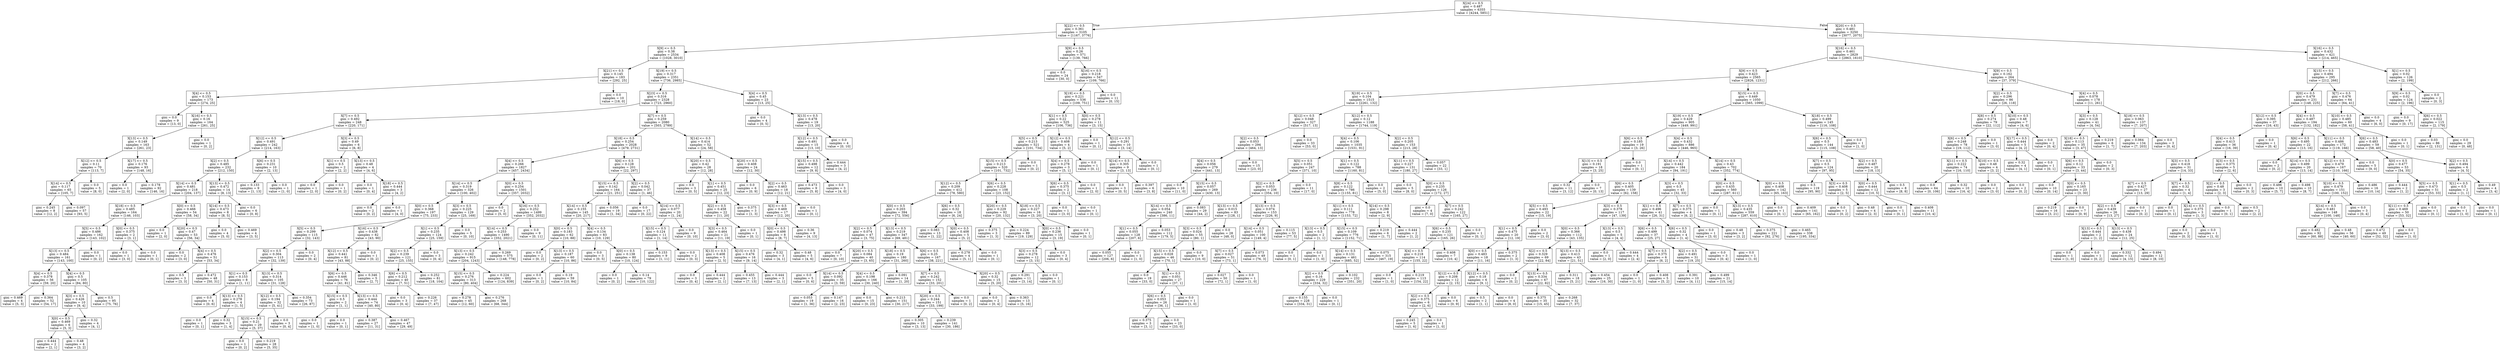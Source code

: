 digraph Tree {
node [shape=box] ;
0 [label="X[24] <= 0.5\ngini = 0.487\nsamples = 6355\nvalue = [4244, 5851]"] ;
1 [label="X[22] <= 0.5\ngini = 0.361\nsamples = 3105\nvalue = [1167, 3776]"] ;
0 -> 1 [labeldistance=2.5, labelangle=45, headlabel="True"] ;
2 [label="X[9] <= 0.5\ngini = 0.38\nsamples = 2534\nvalue = [1028, 3010]"] ;
1 -> 2 ;
3 [label="X[21] <= 0.5\ngini = 0.145\nsamples = 183\nvalue = [292, 25]"] ;
2 -> 3 ;
4 [label="X[4] <= 0.5\ngini = 0.153\nsamples = 173\nvalue = [274, 25]"] ;
3 -> 4 ;
5 [label="gini = 0.0\nsamples = 9\nvalue = [13, 0]"] ;
4 -> 5 ;
6 [label="X[16] <= 0.5\ngini = 0.16\nsamples = 164\nvalue = [261, 25]"] ;
4 -> 6 ;
7 [label="X[13] <= 0.5\ngini = 0.149\nsamples = 163\nvalue = [261, 23]"] ;
6 -> 7 ;
8 [label="X[12] <= 0.5\ngini = 0.11\nsamples = 70\nvalue = [113, 7]"] ;
7 -> 8 ;
9 [label="X[14] <= 0.5\ngini = 0.117\nsamples = 65\nvalue = [105, 7]"] ;
8 -> 9 ;
10 [label="gini = 0.245\nsamples = 8\nvalue = [12, 2]"] ;
9 -> 10 ;
11 [label="gini = 0.097\nsamples = 57\nvalue = [93, 5]"] ;
9 -> 11 ;
12 [label="gini = 0.0\nsamples = 5\nvalue = [8, 0]"] ;
8 -> 12 ;
13 [label="X[17] <= 0.5\ngini = 0.176\nsamples = 93\nvalue = [148, 16]"] ;
7 -> 13 ;
14 [label="gini = 0.0\nsamples = 1\nvalue = [2, 0]"] ;
13 -> 14 ;
15 [label="gini = 0.178\nsamples = 92\nvalue = [146, 16]"] ;
13 -> 15 ;
16 [label="gini = 0.0\nsamples = 1\nvalue = [0, 2]"] ;
6 -> 16 ;
17 [label="gini = 0.0\nsamples = 10\nvalue = [18, 0]"] ;
3 -> 17 ;
18 [label="X[19] <= 0.5\ngini = 0.317\nsamples = 2351\nvalue = [736, 2985]"] ;
2 -> 18 ;
19 [label="X[23] <= 0.5\ngini = 0.316\nsamples = 2328\nvalue = [723, 2960]"] ;
18 -> 19 ;
20 [label="X[7] <= 0.5\ngini = 0.492\nsamples = 248\nvalue = [220, 171]"] ;
19 -> 20 ;
21 [label="X[12] <= 0.5\ngini = 0.491\nsamples = 242\nvalue = [214, 163]"] ;
20 -> 21 ;
22 [label="X[2] <= 0.5\ngini = 0.485\nsamples = 232\nvalue = [212, 150]"] ;
21 -> 22 ;
23 [label="X[14] <= 0.5\ngini = 0.481\nsamples = 218\nvalue = [204, 137]"] ;
22 -> 23 ;
24 [label="X[18] <= 0.5\ngini = 0.485\nsamples = 164\nvalue = [146, 103]"] ;
23 -> 24 ;
25 [label="X[5] <= 0.5\ngini = 0.486\nsamples = 162\nvalue = [143, 102]"] ;
24 -> 25 ;
26 [label="X[13] <= 0.5\ngini = 0.484\nsamples = 161\nvalue = [143, 100]"] ;
25 -> 26 ;
27 [label="X[4] <= 0.5\ngini = 0.378\nsamples = 56\nvalue = [59, 20]"] ;
26 -> 27 ;
28 [label="gini = 0.469\nsamples = 4\nvalue = [5, 3]"] ;
27 -> 28 ;
29 [label="gini = 0.364\nsamples = 52\nvalue = [54, 17]"] ;
27 -> 29 ;
30 [label="X[4] <= 0.5\ngini = 0.5\nsamples = 105\nvalue = [84, 80]"] ;
26 -> 30 ;
31 [label="X[3] <= 0.5\ngini = 0.426\nsamples = 10\nvalue = [9, 4]"] ;
30 -> 31 ;
32 [label="X[0] <= 0.5\ngini = 0.469\nsamples = 6\nvalue = [5, 3]"] ;
31 -> 32 ;
33 [label="gini = 0.444\nsamples = 2\nvalue = [2, 1]"] ;
32 -> 33 ;
34 [label="gini = 0.48\nsamples = 4\nvalue = [3, 2]"] ;
32 -> 34 ;
35 [label="gini = 0.32\nsamples = 4\nvalue = [4, 1]"] ;
31 -> 35 ;
36 [label="gini = 0.5\nsamples = 95\nvalue = [75, 76]"] ;
30 -> 36 ;
37 [label="gini = 0.0\nsamples = 1\nvalue = [0, 2]"] ;
25 -> 37 ;
38 [label="X[0] <= 0.5\ngini = 0.375\nsamples = 2\nvalue = [3, 1]"] ;
24 -> 38 ;
39 [label="gini = 0.0\nsamples = 1\nvalue = [3, 0]"] ;
38 -> 39 ;
40 [label="gini = 0.0\nsamples = 1\nvalue = [0, 1]"] ;
38 -> 40 ;
41 [label="X[0] <= 0.5\ngini = 0.466\nsamples = 54\nvalue = [58, 34]"] ;
23 -> 41 ;
42 [label="gini = 0.0\nsamples = 1\nvalue = [2, 0]"] ;
41 -> 42 ;
43 [label="X[20] <= 0.5\ngini = 0.47\nsamples = 53\nvalue = [56, 34]"] ;
41 -> 43 ;
44 [label="gini = 0.0\nsamples = 2\nvalue = [3, 0]"] ;
43 -> 44 ;
45 [label="X[4] <= 0.5\ngini = 0.476\nsamples = 51\nvalue = [53, 34]"] ;
43 -> 45 ;
46 [label="gini = 0.5\nsamples = 3\nvalue = [3, 3]"] ;
45 -> 46 ;
47 [label="gini = 0.472\nsamples = 48\nvalue = [50, 31]"] ;
45 -> 47 ;
48 [label="X[13] <= 0.5\ngini = 0.472\nsamples = 14\nvalue = [8, 13]"] ;
22 -> 48 ;
49 [label="X[14] <= 0.5\ngini = 0.473\nsamples = 8\nvalue = [8, 5]"] ;
48 -> 49 ;
50 [label="gini = 0.0\nsamples = 4\nvalue = [5, 0]"] ;
49 -> 50 ;
51 [label="gini = 0.469\nsamples = 4\nvalue = [3, 5]"] ;
49 -> 51 ;
52 [label="gini = 0.0\nsamples = 6\nvalue = [0, 8]"] ;
48 -> 52 ;
53 [label="X[6] <= 0.5\ngini = 0.231\nsamples = 10\nvalue = [2, 13]"] ;
21 -> 53 ;
54 [label="gini = 0.133\nsamples = 9\nvalue = [1, 13]"] ;
53 -> 54 ;
55 [label="gini = 0.0\nsamples = 1\nvalue = [1, 0]"] ;
53 -> 55 ;
56 [label="X[3] <= 0.5\ngini = 0.49\nsamples = 6\nvalue = [6, 8]"] ;
20 -> 56 ;
57 [label="X[1] <= 0.5\ngini = 0.5\nsamples = 2\nvalue = [2, 2]"] ;
56 -> 57 ;
58 [label="gini = 0.0\nsamples = 1\nvalue = [2, 0]"] ;
57 -> 58 ;
59 [label="gini = 0.0\nsamples = 1\nvalue = [0, 2]"] ;
57 -> 59 ;
60 [label="X[13] <= 0.5\ngini = 0.48\nsamples = 4\nvalue = [4, 6]"] ;
56 -> 60 ;
61 [label="gini = 0.0\nsamples = 1\nvalue = [0, 4]"] ;
60 -> 61 ;
62 [label="X[18] <= 0.5\ngini = 0.444\nsamples = 3\nvalue = [4, 2]"] ;
60 -> 62 ;
63 [label="gini = 0.0\nsamples = 2\nvalue = [0, 2]"] ;
62 -> 63 ;
64 [label="gini = 0.0\nsamples = 1\nvalue = [4, 0]"] ;
62 -> 64 ;
65 [label="X[7] <= 0.5\ngini = 0.259\nsamples = 2080\nvalue = [503, 2789]"] ;
19 -> 65 ;
66 [label="X[18] <= 0.5\ngini = 0.254\nsamples = 2028\nvalue = [479, 2731]"] ;
65 -> 66 ;
67 [label="X[4] <= 0.5\ngini = 0.266\nsamples = 1827\nvalue = [457, 2434]"] ;
66 -> 67 ;
68 [label="X[14] <= 0.5\ngini = 0.319\nsamples = 326\nvalue = [100, 402]"] ;
67 -> 68 ;
69 [label="X[0] <= 0.5\ngini = 0.368\nsamples = 197\nvalue = [75, 233]"] ;
68 -> 69 ;
70 [label="X[5] <= 0.5\ngini = 0.299\nsamples = 115\nvalue = [32, 143]"] ;
69 -> 70 ;
71 [label="X[2] <= 0.5\ngini = 0.304\nsamples = 113\nvalue = [32, 139]"] ;
70 -> 71 ;
72 [label="X[1] <= 0.5\ngini = 0.153\nsamples = 8\nvalue = [1, 11]"] ;
71 -> 72 ;
73 [label="gini = 0.0\nsamples = 4\nvalue = [0, 6]"] ;
72 -> 73 ;
74 [label="X[13] <= 0.5\ngini = 0.278\nsamples = 4\nvalue = [1, 5]"] ;
72 -> 74 ;
75 [label="gini = 0.0\nsamples = 1\nvalue = [0, 1]"] ;
74 -> 75 ;
76 [label="gini = 0.32\nsamples = 3\nvalue = [1, 4]"] ;
74 -> 76 ;
77 [label="X[13] <= 0.5\ngini = 0.314\nsamples = 105\nvalue = [31, 128]"] ;
71 -> 77 ;
78 [label="X[12] <= 0.5\ngini = 0.194\nsamples = 32\nvalue = [5, 41]"] ;
77 -> 78 ;
79 [label="X[15] <= 0.5\ngini = 0.21\nsamples = 29\nvalue = [5, 37]"] ;
78 -> 79 ;
80 [label="gini = 0.0\nsamples = 1\nvalue = [0, 2]"] ;
79 -> 80 ;
81 [label="gini = 0.219\nsamples = 28\nvalue = [5, 35]"] ;
79 -> 81 ;
82 [label="gini = 0.0\nsamples = 3\nvalue = [0, 4]"] ;
78 -> 82 ;
83 [label="gini = 0.354\nsamples = 73\nvalue = [26, 87]"] ;
77 -> 83 ;
84 [label="gini = 0.0\nsamples = 2\nvalue = [0, 4]"] ;
70 -> 84 ;
85 [label="X[16] <= 0.5\ngini = 0.438\nsamples = 82\nvalue = [43, 90]"] ;
69 -> 85 ;
86 [label="X[12] <= 0.5\ngini = 0.441\nsamples = 81\nvalue = [43, 88]"] ;
85 -> 86 ;
87 [label="X[6] <= 0.5\ngini = 0.446\nsamples = 76\nvalue = [41, 81]"] ;
86 -> 87 ;
88 [label="X[15] <= 0.5\ngini = 0.5\nsamples = 2\nvalue = [1, 1]"] ;
87 -> 88 ;
89 [label="gini = 0.0\nsamples = 1\nvalue = [1, 0]"] ;
88 -> 89 ;
90 [label="gini = 0.0\nsamples = 1\nvalue = [0, 1]"] ;
88 -> 90 ;
91 [label="X[13] <= 0.5\ngini = 0.444\nsamples = 74\nvalue = [40, 80]"] ;
87 -> 91 ;
92 [label="gini = 0.387\nsamples = 27\nvalue = [11, 31]"] ;
91 -> 92 ;
93 [label="gini = 0.467\nsamples = 47\nvalue = [29, 49]"] ;
91 -> 93 ;
94 [label="gini = 0.346\nsamples = 5\nvalue = [2, 7]"] ;
86 -> 94 ;
95 [label="gini = 0.0\nsamples = 1\nvalue = [0, 2]"] ;
85 -> 95 ;
96 [label="X[3] <= 0.5\ngini = 0.225\nsamples = 129\nvalue = [25, 169]"] ;
68 -> 96 ;
97 [label="X[1] <= 0.5\ngini = 0.235\nsamples = 124\nvalue = [25, 159]"] ;
96 -> 97 ;
98 [label="X[2] <= 0.5\ngini = 0.239\nsamples = 121\nvalue = [25, 155]"] ;
97 -> 98 ;
99 [label="X[6] <= 0.5\ngini = 0.212\nsamples = 40\nvalue = [7, 51]"] ;
98 -> 99 ;
100 [label="gini = 0.0\nsamples = 3\nvalue = [0, 4]"] ;
99 -> 100 ;
101 [label="gini = 0.226\nsamples = 37\nvalue = [7, 47]"] ;
99 -> 101 ;
102 [label="gini = 0.252\nsamples = 81\nvalue = [18, 104]"] ;
98 -> 102 ;
103 [label="gini = 0.0\nsamples = 3\nvalue = [0, 4]"] ;
97 -> 103 ;
104 [label="gini = 0.0\nsamples = 5\nvalue = [0, 10]"] ;
96 -> 104 ;
105 [label="X[0] <= 0.5\ngini = 0.254\nsamples = 1501\nvalue = [357, 2032]"] ;
67 -> 105 ;
106 [label="gini = 0.0\nsamples = 2\nvalue = [5, 0]"] ;
105 -> 106 ;
107 [label="X[16] <= 0.5\ngini = 0.252\nsamples = 1499\nvalue = [352, 2032]"] ;
105 -> 107 ;
108 [label="X[14] <= 0.5\ngini = 0.253\nsamples = 1490\nvalue = [352, 2021]"] ;
107 -> 108 ;
109 [label="X[13] <= 0.5\ngini = 0.242\nsamples = 915\nvalue = [204, 1243]"] ;
108 -> 109 ;
110 [label="X[15] <= 0.5\ngini = 0.276\nsamples = 313\nvalue = [80, 404]"] ;
109 -> 110 ;
111 [label="gini = 0.278\nsamples = 45\nvalue = [12, 60]"] ;
110 -> 111 ;
112 [label="gini = 0.276\nsamples = 268\nvalue = [68, 344]"] ;
110 -> 112 ;
113 [label="gini = 0.224\nsamples = 602\nvalue = [124, 839]"] ;
109 -> 113 ;
114 [label="gini = 0.269\nsamples = 575\nvalue = [148, 778]"] ;
108 -> 114 ;
115 [label="gini = 0.0\nsamples = 9\nvalue = [0, 11]"] ;
107 -> 115 ;
116 [label="X[6] <= 0.5\ngini = 0.128\nsamples = 201\nvalue = [22, 297]"] ;
66 -> 116 ;
117 [label="X[15] <= 0.5\ngini = 0.142\nsamples = 164\nvalue = [21, 251]"] ;
116 -> 117 ;
118 [label="X[14] <= 0.5\ngini = 0.155\nsamples = 145\nvalue = [20, 217]"] ;
117 -> 118 ;
119 [label="X[0] <= 0.5\ngini = 0.183\nsamples = 62\nvalue = [10, 88]"] ;
118 -> 119 ;
120 [label="gini = 0.0\nsamples = 2\nvalue = [0, 2]"] ;
119 -> 120 ;
121 [label="X[13] <= 0.5\ngini = 0.187\nsamples = 60\nvalue = [10, 86]"] ;
119 -> 121 ;
122 [label="gini = 0.0\nsamples = 1\nvalue = [0, 2]"] ;
121 -> 122 ;
123 [label="gini = 0.19\nsamples = 59\nvalue = [10, 84]"] ;
121 -> 123 ;
124 [label="X[4] <= 0.5\ngini = 0.134\nsamples = 83\nvalue = [10, 129]"] ;
118 -> 124 ;
125 [label="gini = 0.0\nsamples = 3\nvalue = [0, 5]"] ;
124 -> 125 ;
126 [label="X[0] <= 0.5\ngini = 0.138\nsamples = 80\nvalue = [10, 124]"] ;
124 -> 126 ;
127 [label="gini = 0.0\nsamples = 1\nvalue = [0, 2]"] ;
126 -> 127 ;
128 [label="gini = 0.14\nsamples = 79\nvalue = [10, 122]"] ;
126 -> 128 ;
129 [label="gini = 0.056\nsamples = 19\nvalue = [1, 34]"] ;
117 -> 129 ;
130 [label="X[2] <= 0.5\ngini = 0.042\nsamples = 37\nvalue = [1, 46]"] ;
116 -> 130 ;
131 [label="gini = 0.0\nsamples = 17\nvalue = [0, 22]"] ;
130 -> 131 ;
132 [label="X[14] <= 0.5\ngini = 0.077\nsamples = 20\nvalue = [1, 24]"] ;
130 -> 132 ;
133 [label="X[15] <= 0.5\ngini = 0.124\nsamples = 11\nvalue = [1, 14]"] ;
132 -> 133 ;
134 [label="gini = 0.153\nsamples = 9\nvalue = [1, 11]"] ;
133 -> 134 ;
135 [label="gini = 0.0\nsamples = 2\nvalue = [0, 3]"] ;
133 -> 135 ;
136 [label="gini = 0.0\nsamples = 9\nvalue = [0, 10]"] ;
132 -> 136 ;
137 [label="X[14] <= 0.5\ngini = 0.414\nsamples = 52\nvalue = [24, 58]"] ;
65 -> 137 ;
138 [label="X[20] <= 0.5\ngini = 0.42\nsamples = 28\nvalue = [12, 28]"] ;
137 -> 138 ;
139 [label="gini = 0.0\nsamples = 3\nvalue = [0, 5]"] ;
138 -> 139 ;
140 [label="X[1] <= 0.5\ngini = 0.451\nsamples = 25\nvalue = [12, 23]"] ;
138 -> 140 ;
141 [label="X[2] <= 0.5\ngini = 0.458\nsamples = 22\nvalue = [11, 20]"] ;
140 -> 141 ;
142 [label="X[3] <= 0.5\ngini = 0.464\nsamples = 21\nvalue = [11, 19]"] ;
141 -> 142 ;
143 [label="X[13] <= 0.5\ngini = 0.408\nsamples = 5\nvalue = [2, 5]"] ;
142 -> 143 ;
144 [label="gini = 0.0\nsamples = 3\nvalue = [0, 4]"] ;
143 -> 144 ;
145 [label="gini = 0.444\nsamples = 2\nvalue = [2, 1]"] ;
143 -> 145 ;
146 [label="X[15] <= 0.5\ngini = 0.476\nsamples = 16\nvalue = [9, 14]"] ;
142 -> 146 ;
147 [label="gini = 0.455\nsamples = 13\nvalue = [7, 13]"] ;
146 -> 147 ;
148 [label="gini = 0.444\nsamples = 3\nvalue = [2, 1]"] ;
146 -> 148 ;
149 [label="gini = 0.0\nsamples = 1\nvalue = [0, 1]"] ;
141 -> 149 ;
150 [label="gini = 0.375\nsamples = 3\nvalue = [1, 3]"] ;
140 -> 150 ;
151 [label="X[20] <= 0.5\ngini = 0.408\nsamples = 24\nvalue = [12, 30]"] ;
137 -> 151 ;
152 [label="gini = 0.0\nsamples = 6\nvalue = [0, 9]"] ;
151 -> 152 ;
153 [label="X[2] <= 0.5\ngini = 0.463\nsamples = 18\nvalue = [12, 21]"] ;
151 -> 153 ;
154 [label="X[3] <= 0.5\ngini = 0.469\nsamples = 17\nvalue = [12, 20]"] ;
153 -> 154 ;
155 [label="X[0] <= 0.5\ngini = 0.498\nsamples = 8\nvalue = [8, 7]"] ;
154 -> 155 ;
156 [label="gini = 0.32\nsamples = 3\nvalue = [4, 1]"] ;
155 -> 156 ;
157 [label="gini = 0.48\nsamples = 5\nvalue = [4, 6]"] ;
155 -> 157 ;
158 [label="gini = 0.36\nsamples = 9\nvalue = [4, 13]"] ;
154 -> 158 ;
159 [label="gini = 0.0\nsamples = 1\nvalue = [0, 1]"] ;
153 -> 159 ;
160 [label="X[4] <= 0.5\ngini = 0.45\nsamples = 23\nvalue = [13, 25]"] ;
18 -> 160 ;
161 [label="gini = 0.0\nsamples = 4\nvalue = [0, 5]"] ;
160 -> 161 ;
162 [label="X[13] <= 0.5\ngini = 0.478\nsamples = 19\nvalue = [13, 20]"] ;
160 -> 162 ;
163 [label="X[12] <= 0.5\ngini = 0.491\nsamples = 15\nvalue = [13, 10]"] ;
162 -> 163 ;
164 [label="X[15] <= 0.5\ngini = 0.498\nsamples = 12\nvalue = [9, 8]"] ;
163 -> 164 ;
165 [label="gini = 0.473\nsamples = 9\nvalue = [5, 8]"] ;
164 -> 165 ;
166 [label="gini = 0.0\nsamples = 3\nvalue = [4, 0]"] ;
164 -> 166 ;
167 [label="gini = 0.444\nsamples = 3\nvalue = [4, 2]"] ;
163 -> 167 ;
168 [label="gini = 0.0\nsamples = 4\nvalue = [0, 10]"] ;
162 -> 168 ;
169 [label="X[9] <= 0.5\ngini = 0.26\nsamples = 571\nvalue = [139, 766]"] ;
1 -> 169 ;
170 [label="gini = 0.0\nsamples = 24\nvalue = [30, 0]"] ;
169 -> 170 ;
171 [label="X[16] <= 0.5\ngini = 0.218\nsamples = 547\nvalue = [109, 766]"] ;
169 -> 171 ;
172 [label="X[19] <= 0.5\ngini = 0.221\nsamples = 536\nvalue = [109, 751]"] ;
171 -> 172 ;
173 [label="X[1] <= 0.5\ngini = 0.22\nsamples = 525\nvalue = [106, 736]"] ;
172 -> 173 ;
174 [label="X[5] <= 0.5\ngini = 0.213\nsamples = 521\nvalue = [101, 734]"] ;
173 -> 174 ;
175 [label="X[15] <= 0.5\ngini = 0.213\nsamples = 520\nvalue = [101, 732]"] ;
174 -> 175 ;
176 [label="X[12] <= 0.5\ngini = 0.209\nsamples = 412\nvalue = [78, 580]"] ;
175 -> 176 ;
177 [label="X[0] <= 0.5\ngini = 0.203\nsamples = 394\nvalue = [72, 556]"] ;
176 -> 177 ;
178 [label="X[2] <= 0.5\ngini = 0.074\nsamples = 47\nvalue = [3, 75]"] ;
177 -> 178 ;
179 [label="gini = 0.0\nsamples = 7\nvalue = [0, 10]"] ;
178 -> 179 ;
180 [label="X[20] <= 0.5\ngini = 0.084\nsamples = 40\nvalue = [3, 65]"] ;
178 -> 180 ;
181 [label="gini = 0.0\nsamples = 5\nvalue = [0, 6]"] ;
180 -> 181 ;
182 [label="X[14] <= 0.5\ngini = 0.092\nsamples = 35\nvalue = [3, 59]"] ;
180 -> 182 ;
183 [label="gini = 0.053\nsamples = 19\nvalue = [1, 36]"] ;
182 -> 183 ;
184 [label="gini = 0.147\nsamples = 16\nvalue = [2, 23]"] ;
182 -> 184 ;
185 [label="X[13] <= 0.5\ngini = 0.219\nsamples = 347\nvalue = [69, 481]"] ;
177 -> 185 ;
186 [label="X[18] <= 0.5\ngini = 0.19\nsamples = 180\nvalue = [31, 260]"] ;
185 -> 186 ;
187 [label="X[4] <= 0.5\ngini = 0.198\nsamples = 166\nvalue = [30, 240]"] ;
186 -> 187 ;
188 [label="gini = 0.0\nsamples = 15\nvalue = [0, 23]"] ;
187 -> 188 ;
189 [label="gini = 0.213\nsamples = 151\nvalue = [30, 217]"] ;
187 -> 189 ;
190 [label="gini = 0.091\nsamples = 14\nvalue = [1, 20]"] ;
186 -> 190 ;
191 [label="X[6] <= 0.5\ngini = 0.25\nsamples = 167\nvalue = [38, 221]"] ;
185 -> 191 ;
192 [label="X[7] <= 0.5\ngini = 0.242\nsamples = 152\nvalue = [33, 201]"] ;
191 -> 192 ;
193 [label="X[20] <= 0.5\ngini = 0.244\nsamples = 151\nvalue = [33, 199]"] ;
192 -> 193 ;
194 [label="gini = 0.305\nsamples = 10\nvalue = [3, 13]"] ;
193 -> 194 ;
195 [label="gini = 0.239\nsamples = 141\nvalue = [30, 186]"] ;
193 -> 195 ;
196 [label="gini = 0.0\nsamples = 1\nvalue = [0, 2]"] ;
192 -> 196 ;
197 [label="X[20] <= 0.5\ngini = 0.32\nsamples = 15\nvalue = [5, 20]"] ;
191 -> 197 ;
198 [label="gini = 0.0\nsamples = 2\nvalue = [0, 4]"] ;
197 -> 198 ;
199 [label="gini = 0.363\nsamples = 13\nvalue = [5, 16]"] ;
197 -> 199 ;
200 [label="X[6] <= 0.5\ngini = 0.32\nsamples = 18\nvalue = [6, 24]"] ;
176 -> 200 ;
201 [label="gini = 0.083\nsamples = 13\nvalue = [1, 22]"] ;
200 -> 201 ;
202 [label="X[0] <= 0.5\ngini = 0.408\nsamples = 5\nvalue = [5, 2]"] ;
200 -> 202 ;
203 [label="gini = 0.278\nsamples = 4\nvalue = [5, 1]"] ;
202 -> 203 ;
204 [label="gini = 0.0\nsamples = 1\nvalue = [0, 1]"] ;
202 -> 204 ;
205 [label="X[6] <= 0.5\ngini = 0.228\nsamples = 108\nvalue = [23, 152]"] ;
175 -> 205 ;
206 [label="X[20] <= 0.5\ngini = 0.229\nsamples = 92\nvalue = [20, 132]"] ;
205 -> 206 ;
207 [label="gini = 0.375\nsamples = 3\nvalue = [1, 3]"] ;
206 -> 207 ;
208 [label="gini = 0.224\nsamples = 89\nvalue = [19, 129]"] ;
206 -> 208 ;
209 [label="X[18] <= 0.5\ngini = 0.227\nsamples = 16\nvalue = [3, 20]"] ;
205 -> 209 ;
210 [label="X[0] <= 0.5\ngini = 0.236\nsamples = 15\nvalue = [3, 19]"] ;
209 -> 210 ;
211 [label="X[3] <= 0.5\ngini = 0.278\nsamples = 12\nvalue = [3, 15]"] ;
210 -> 211 ;
212 [label="gini = 0.291\nsamples = 11\nvalue = [3, 14]"] ;
211 -> 212 ;
213 [label="gini = 0.0\nsamples = 1\nvalue = [0, 1]"] ;
211 -> 213 ;
214 [label="gini = 0.0\nsamples = 3\nvalue = [0, 4]"] ;
210 -> 214 ;
215 [label="gini = 0.0\nsamples = 1\nvalue = [0, 1]"] ;
209 -> 215 ;
216 [label="gini = 0.0\nsamples = 1\nvalue = [0, 2]"] ;
174 -> 216 ;
217 [label="X[12] <= 0.5\ngini = 0.408\nsamples = 4\nvalue = [5, 2]"] ;
173 -> 217 ;
218 [label="X[4] <= 0.5\ngini = 0.278\nsamples = 3\nvalue = [5, 1]"] ;
217 -> 218 ;
219 [label="X[6] <= 0.5\ngini = 0.375\nsamples = 2\nvalue = [3, 1]"] ;
218 -> 219 ;
220 [label="gini = 0.0\nsamples = 1\nvalue = [3, 0]"] ;
219 -> 220 ;
221 [label="gini = 0.0\nsamples = 1\nvalue = [0, 1]"] ;
219 -> 221 ;
222 [label="gini = 0.0\nsamples = 1\nvalue = [2, 0]"] ;
218 -> 222 ;
223 [label="gini = 0.0\nsamples = 1\nvalue = [0, 1]"] ;
217 -> 223 ;
224 [label="X[0] <= 0.5\ngini = 0.278\nsamples = 11\nvalue = [3, 15]"] ;
172 -> 224 ;
225 [label="gini = 0.0\nsamples = 1\nvalue = [0, 1]"] ;
224 -> 225 ;
226 [label="X[12] <= 0.5\ngini = 0.291\nsamples = 10\nvalue = [3, 14]"] ;
224 -> 226 ;
227 [label="X[14] <= 0.5\ngini = 0.305\nsamples = 9\nvalue = [3, 13]"] ;
226 -> 227 ;
228 [label="gini = 0.0\nsamples = 3\nvalue = [0, 5]"] ;
227 -> 228 ;
229 [label="gini = 0.397\nsamples = 6\nvalue = [3, 8]"] ;
227 -> 229 ;
230 [label="gini = 0.0\nsamples = 1\nvalue = [0, 1]"] ;
226 -> 230 ;
231 [label="gini = 0.0\nsamples = 11\nvalue = [0, 15]"] ;
171 -> 231 ;
232 [label="X[20] <= 0.5\ngini = 0.481\nsamples = 3250\nvalue = [3077, 2075]"] ;
0 -> 232 [labeldistance=2.5, labelangle=-45, headlabel="False"] ;
233 [label="X[16] <= 0.5\ngini = 0.461\nsamples = 2829\nvalue = [2863, 1610]"] ;
232 -> 233 ;
234 [label="X[9] <= 0.5\ngini = 0.423\nsamples = 2565\nvalue = [2826, 1231]"] ;
233 -> 234 ;
235 [label="X[19] <= 0.5\ngini = 0.104\nsamples = 1515\nvalue = [2261, 132]"] ;
234 -> 235 ;
236 [label="X[12] <= 0.5\ngini = 0.048\nsamples = 327\nvalue = [517, 13]"] ;
235 -> 236 ;
237 [label="X[2] <= 0.5\ngini = 0.053\nsamples = 294\nvalue = [464, 13]"] ;
236 -> 237 ;
238 [label="X[4] <= 0.5\ngini = 0.056\nsamples = 279\nvalue = [441, 13]"] ;
237 -> 238 ;
239 [label="gini = 0.0\nsamples = 10\nvalue = [11, 0]"] ;
238 -> 239 ;
240 [label="X[15] <= 0.5\ngini = 0.057\nsamples = 269\nvalue = [430, 13]"] ;
238 -> 240 ;
241 [label="X[14] <= 0.5\ngini = 0.054\nsamples = 240\nvalue = [386, 11]"] ;
240 -> 241 ;
242 [label="X[1] <= 0.5\ngini = 0.055\nsamples = 128\nvalue = [207, 6]"] ;
241 -> 242 ;
243 [label="gini = 0.055\nsamples = 127\nvalue = [206, 6]"] ;
242 -> 243 ;
244 [label="gini = 0.0\nsamples = 1\nvalue = [1, 0]"] ;
242 -> 244 ;
245 [label="gini = 0.053\nsamples = 112\nvalue = [179, 5]"] ;
241 -> 245 ;
246 [label="gini = 0.083\nsamples = 29\nvalue = [44, 2]"] ;
240 -> 246 ;
247 [label="gini = 0.0\nsamples = 15\nvalue = [23, 0]"] ;
237 -> 247 ;
248 [label="gini = 0.0\nsamples = 33\nvalue = [53, 0]"] ;
236 -> 248 ;
249 [label="X[12] <= 0.5\ngini = 0.12\nsamples = 1188\nvalue = [1744, 119]"] ;
235 -> 249 ;
250 [label="X[4] <= 0.5\ngini = 0.106\nsamples = 1035\nvalue = [1531, 91]"] ;
249 -> 250 ;
251 [label="X[5] <= 0.5\ngini = 0.051\nsamples = 247\nvalue = [371, 10]"] ;
250 -> 251 ;
252 [label="X[2] <= 0.5\ngini = 0.053\nsamples = 236\nvalue = [354, 10]"] ;
251 -> 252 ;
253 [label="X[13] <= 0.5\ngini = 0.015\nsamples = 83\nvalue = [128, 1]"] ;
252 -> 253 ;
254 [label="X[3] <= 0.5\ngini = 0.024\nsamples = 55\nvalue = [80, 1]"] ;
253 -> 254 ;
255 [label="X[15] <= 0.5\ngini = 0.028\nsamples = 46\nvalue = [70, 1]"] ;
254 -> 255 ;
256 [label="gini = 0.0\nsamples = 19\nvalue = [33, 0]"] ;
255 -> 256 ;
257 [label="X[1] <= 0.5\ngini = 0.051\nsamples = 27\nvalue = [37, 1]"] ;
255 -> 257 ;
258 [label="X[6] <= 0.5\ngini = 0.053\nsamples = 26\nvalue = [36, 1]"] ;
257 -> 258 ;
259 [label="gini = 0.375\nsamples = 3\nvalue = [3, 1]"] ;
258 -> 259 ;
260 [label="gini = 0.0\nsamples = 23\nvalue = [33, 0]"] ;
258 -> 260 ;
261 [label="gini = 0.0\nsamples = 1\nvalue = [1, 0]"] ;
257 -> 261 ;
262 [label="gini = 0.0\nsamples = 9\nvalue = [10, 0]"] ;
254 -> 262 ;
263 [label="gini = 0.0\nsamples = 28\nvalue = [48, 0]"] ;
253 -> 263 ;
264 [label="X[13] <= 0.5\ngini = 0.074\nsamples = 153\nvalue = [226, 9]"] ;
252 -> 264 ;
265 [label="X[14] <= 0.5\ngini = 0.051\nsamples = 100\nvalue = [149, 4]"] ;
264 -> 265 ;
266 [label="X[7] <= 0.5\ngini = 0.027\nsamples = 51\nvalue = [73, 1]"] ;
265 -> 266 ;
267 [label="gini = 0.027\nsamples = 50\nvalue = [72, 1]"] ;
266 -> 267 ;
268 [label="gini = 0.0\nsamples = 1\nvalue = [1, 0]"] ;
266 -> 268 ;
269 [label="gini = 0.073\nsamples = 49\nvalue = [76, 3]"] ;
265 -> 269 ;
270 [label="gini = 0.115\nsamples = 53\nvalue = [77, 5]"] ;
264 -> 270 ;
271 [label="gini = 0.0\nsamples = 11\nvalue = [17, 0]"] ;
251 -> 271 ;
272 [label="X[1] <= 0.5\ngini = 0.122\nsamples = 788\nvalue = [1160, 81]"] ;
250 -> 272 ;
273 [label="X[8] <= 0.5\ngini = 0.122\nsamples = 786\nvalue = [1155, 81]"] ;
272 -> 273 ;
274 [label="X[11] <= 0.5\ngini = 0.111\nsamples = 778\nvalue = [1153, 72]"] ;
273 -> 274 ;
275 [label="X[13] <= 0.5\ngini = 0.5\nsamples = 2\nvalue = [1, 1]"] ;
274 -> 275 ;
276 [label="gini = 0.0\nsamples = 1\nvalue = [0, 1]"] ;
275 -> 276 ;
277 [label="gini = 0.0\nsamples = 1\nvalue = [1, 0]"] ;
275 -> 277 ;
278 [label="X[15] <= 0.5\ngini = 0.109\nsamples = 776\nvalue = [1152, 71]"] ;
274 -> 278 ;
279 [label="X[14] <= 0.5\ngini = 0.131\nsamples = 461\nvalue = [685, 52]"] ;
278 -> 279 ;
280 [label="X[2] <= 0.5\ngini = 0.16\nsamples = 229\nvalue = [334, 32]"] ;
279 -> 280 ;
281 [label="gini = 0.155\nsamples = 228\nvalue = [334, 31]"] ;
280 -> 281 ;
282 [label="gini = 0.0\nsamples = 1\nvalue = [0, 1]"] ;
280 -> 282 ;
283 [label="gini = 0.102\nsamples = 232\nvalue = [351, 20]"] ;
279 -> 283 ;
284 [label="gini = 0.075\nsamples = 315\nvalue = [467, 19]"] ;
278 -> 284 ;
285 [label="X[14] <= 0.5\ngini = 0.298\nsamples = 8\nvalue = [2, 9]"] ;
273 -> 285 ;
286 [label="gini = 0.219\nsamples = 6\nvalue = [1, 7]"] ;
285 -> 286 ;
287 [label="gini = 0.444\nsamples = 2\nvalue = [1, 2]"] ;
285 -> 287 ;
288 [label="gini = 0.0\nsamples = 2\nvalue = [5, 0]"] ;
272 -> 288 ;
289 [label="X[2] <= 0.5\ngini = 0.205\nsamples = 153\nvalue = [213, 28]"] ;
249 -> 289 ;
290 [label="X[11] <= 0.5\ngini = 0.227\nsamples = 131\nvalue = [180, 27]"] ;
289 -> 290 ;
291 [label="gini = 0.0\nsamples = 5\nvalue = [8, 0]"] ;
290 -> 291 ;
292 [label="X[0] <= 0.5\ngini = 0.235\nsamples = 126\nvalue = [172, 27]"] ;
290 -> 292 ;
293 [label="gini = 0.0\nsamples = 4\nvalue = [7, 0]"] ;
292 -> 293 ;
294 [label="X[7] <= 0.5\ngini = 0.242\nsamples = 122\nvalue = [165, 27]"] ;
292 -> 294 ;
295 [label="X[6] <= 0.5\ngini = 0.235\nsamples = 121\nvalue = [165, 26]"] ;
294 -> 295 ;
296 [label="X[4] <= 0.5\ngini = 0.218\nsamples = 114\nvalue = [155, 22]"] ;
295 -> 296 ;
297 [label="gini = 0.0\nsamples = 1\nvalue = [1, 0]"] ;
296 -> 297 ;
298 [label="gini = 0.219\nsamples = 113\nvalue = [154, 22]"] ;
296 -> 298 ;
299 [label="gini = 0.408\nsamples = 7\nvalue = [10, 4]"] ;
295 -> 299 ;
300 [label="gini = 0.0\nsamples = 1\nvalue = [0, 1]"] ;
294 -> 300 ;
301 [label="gini = 0.057\nsamples = 22\nvalue = [33, 1]"] ;
289 -> 301 ;
302 [label="X[15] <= 0.5\ngini = 0.449\nsamples = 1050\nvalue = [565, 1099]"] ;
234 -> 302 ;
303 [label="X[19] <= 0.5\ngini = 0.429\nsamples = 905\nvalue = [449, 991]"] ;
302 -> 303 ;
304 [label="X[6] <= 0.5\ngini = 0.185\nsamples = 19\nvalue = [3, 26]"] ;
303 -> 304 ;
305 [label="X[13] <= 0.5\ngini = 0.191\nsamples = 18\nvalue = [3, 25]"] ;
304 -> 305 ;
306 [label="gini = 0.32\nsamples = 11\nvalue = [3, 12]"] ;
305 -> 306 ;
307 [label="gini = 0.0\nsamples = 7\nvalue = [0, 13]"] ;
305 -> 307 ;
308 [label="gini = 0.0\nsamples = 1\nvalue = [0, 1]"] ;
304 -> 308 ;
309 [label="X[4] <= 0.5\ngini = 0.432\nsamples = 886\nvalue = [446, 965]"] ;
303 -> 309 ;
310 [label="X[14] <= 0.5\ngini = 0.442\nsamples = 184\nvalue = [94, 191]"] ;
309 -> 310 ;
311 [label="X[6] <= 0.5\ngini = 0.405\nsamples = 139\nvalue = [62, 158]"] ;
310 -> 311 ;
312 [label="X[5] <= 0.5\ngini = 0.493\nsamples = 22\nvalue = [15, 19]"] ;
311 -> 312 ;
313 [label="X[1] <= 0.5\ngini = 0.475\nsamples = 20\nvalue = [12, 19]"] ;
312 -> 313 ;
314 [label="X[0] <= 0.5\ngini = 0.483\nsamples = 18\nvalue = [11, 16]"] ;
313 -> 314 ;
315 [label="X[12] <= 0.5\ngini = 0.208\nsamples = 12\nvalue = [2, 15]"] ;
314 -> 315 ;
316 [label="X[2] <= 0.5\ngini = 0.375\nsamples = 6\nvalue = [2, 6]"] ;
315 -> 316 ;
317 [label="gini = 0.245\nsamples = 5\nvalue = [1, 6]"] ;
316 -> 317 ;
318 [label="gini = 0.0\nsamples = 1\nvalue = [1, 0]"] ;
316 -> 318 ;
319 [label="gini = 0.0\nsamples = 6\nvalue = [0, 9]"] ;
315 -> 319 ;
320 [label="X[12] <= 0.5\ngini = 0.18\nsamples = 6\nvalue = [9, 1]"] ;
314 -> 320 ;
321 [label="gini = 0.5\nsamples = 2\nvalue = [1, 1]"] ;
320 -> 321 ;
322 [label="gini = 0.0\nsamples = 4\nvalue = [8, 0]"] ;
320 -> 322 ;
323 [label="gini = 0.375\nsamples = 2\nvalue = [1, 3]"] ;
313 -> 323 ;
324 [label="gini = 0.0\nsamples = 2\nvalue = [3, 0]"] ;
312 -> 324 ;
325 [label="X[3] <= 0.5\ngini = 0.378\nsamples = 117\nvalue = [47, 139]"] ;
311 -> 325 ;
326 [label="X[0] <= 0.5\ngini = 0.366\nsamples = 112\nvalue = [43, 135]"] ;
325 -> 326 ;
327 [label="X[2] <= 0.5\ngini = 0.329\nsamples = 69\nvalue = [22, 84]"] ;
326 -> 327 ;
328 [label="gini = 0.0\nsamples = 2\nvalue = [0, 2]"] ;
327 -> 328 ;
329 [label="X[13] <= 0.5\ngini = 0.334\nsamples = 67\nvalue = [22, 82]"] ;
327 -> 329 ;
330 [label="gini = 0.375\nsamples = 35\nvalue = [15, 45]"] ;
329 -> 330 ;
331 [label="gini = 0.268\nsamples = 32\nvalue = [7, 37]"] ;
329 -> 331 ;
332 [label="X[13] <= 0.5\ngini = 0.413\nsamples = 43\nvalue = [21, 51]"] ;
326 -> 332 ;
333 [label="gini = 0.311\nsamples = 18\nvalue = [5, 21]"] ;
332 -> 333 ;
334 [label="gini = 0.454\nsamples = 25\nvalue = [16, 30]"] ;
332 -> 334 ;
335 [label="X[13] <= 0.5\ngini = 0.5\nsamples = 5\nvalue = [4, 4]"] ;
325 -> 335 ;
336 [label="gini = 0.0\nsamples = 1\nvalue = [2, 0]"] ;
335 -> 336 ;
337 [label="gini = 0.444\nsamples = 4\nvalue = [2, 4]"] ;
335 -> 337 ;
338 [label="X[3] <= 0.5\ngini = 0.5\nsamples = 45\nvalue = [32, 33]"] ;
310 -> 338 ;
339 [label="X[1] <= 0.5\ngini = 0.496\nsamples = 41\nvalue = [26, 31]"] ;
338 -> 339 ;
340 [label="X[6] <= 0.5\ngini = 0.499\nsamples = 37\nvalue = [25, 27]"] ;
339 -> 340 ;
341 [label="X[7] <= 0.5\ngini = 0.375\nsamples = 6\nvalue = [6, 2]"] ;
340 -> 341 ;
342 [label="gini = 0.0\nsamples = 1\nvalue = [1, 0]"] ;
341 -> 342 ;
343 [label="gini = 0.408\nsamples = 5\nvalue = [5, 2]"] ;
341 -> 343 ;
344 [label="X[2] <= 0.5\ngini = 0.491\nsamples = 31\nvalue = [19, 25]"] ;
340 -> 344 ;
345 [label="gini = 0.391\nsamples = 10\nvalue = [4, 11]"] ;
344 -> 345 ;
346 [label="gini = 0.499\nsamples = 21\nvalue = [15, 14]"] ;
344 -> 346 ;
347 [label="X[6] <= 0.5\ngini = 0.32\nsamples = 4\nvalue = [1, 4]"] ;
339 -> 347 ;
348 [label="gini = 0.0\nsamples = 3\nvalue = [0, 4]"] ;
347 -> 348 ;
349 [label="gini = 0.0\nsamples = 1\nvalue = [1, 0]"] ;
347 -> 349 ;
350 [label="X[7] <= 0.5\ngini = 0.375\nsamples = 4\nvalue = [6, 2]"] ;
338 -> 350 ;
351 [label="gini = 0.0\nsamples = 1\nvalue = [3, 0]"] ;
350 -> 351 ;
352 [label="gini = 0.48\nsamples = 3\nvalue = [3, 2]"] ;
350 -> 352 ;
353 [label="X[14] <= 0.5\ngini = 0.43\nsamples = 702\nvalue = [352, 774]"] ;
309 -> 353 ;
354 [label="X[0] <= 0.5\ngini = 0.435\nsamples = 560\nvalue = [287, 611]"] ;
353 -> 354 ;
355 [label="gini = 0.0\nsamples = 1\nvalue = [0, 1]"] ;
354 -> 355 ;
356 [label="X[13] <= 0.5\ngini = 0.435\nsamples = 559\nvalue = [287, 610]"] ;
354 -> 356 ;
357 [label="gini = 0.375\nsamples = 221\nvalue = [92, 276]"] ;
356 -> 357 ;
358 [label="gini = 0.465\nsamples = 338\nvalue = [195, 334]"] ;
356 -> 358 ;
359 [label="X[0] <= 0.5\ngini = 0.408\nsamples = 142\nvalue = [65, 163]"] ;
353 -> 359 ;
360 [label="gini = 0.0\nsamples = 1\nvalue = [0, 1]"] ;
359 -> 360 ;
361 [label="gini = 0.409\nsamples = 141\nvalue = [65, 162]"] ;
359 -> 361 ;
362 [label="X[18] <= 0.5\ngini = 0.499\nsamples = 145\nvalue = [116, 108]"] ;
302 -> 362 ;
363 [label="X[6] <= 0.5\ngini = 0.5\nsamples = 144\nvalue = [115, 108]"] ;
362 -> 363 ;
364 [label="X[7] <= 0.5\ngini = 0.5\nsamples = 124\nvalue = [97, 95]"] ;
363 -> 364 ;
365 [label="gini = 0.5\nsamples = 119\nvalue = [95, 90]"] ;
364 -> 365 ;
366 [label="X[3] <= 0.5\ngini = 0.408\nsamples = 5\nvalue = [2, 5]"] ;
364 -> 366 ;
367 [label="gini = 0.0\nsamples = 1\nvalue = [0, 2]"] ;
366 -> 367 ;
368 [label="gini = 0.48\nsamples = 4\nvalue = [2, 3]"] ;
366 -> 368 ;
369 [label="X[2] <= 0.5\ngini = 0.487\nsamples = 20\nvalue = [18, 13]"] ;
363 -> 369 ;
370 [label="X[0] <= 0.5\ngini = 0.444\nsamples = 12\nvalue = [10, 5]"] ;
369 -> 370 ;
371 [label="gini = 0.0\nsamples = 1\nvalue = [0, 1]"] ;
370 -> 371 ;
372 [label="gini = 0.408\nsamples = 11\nvalue = [10, 4]"] ;
370 -> 372 ;
373 [label="gini = 0.5\nsamples = 8\nvalue = [8, 8]"] ;
369 -> 373 ;
374 [label="gini = 0.0\nsamples = 1\nvalue = [1, 0]"] ;
362 -> 374 ;
375 [label="X[9] <= 0.5\ngini = 0.162\nsamples = 264\nvalue = [37, 379]"] ;
233 -> 375 ;
376 [label="X[2] <= 0.5\ngini = 0.296\nsamples = 86\nvalue = [26, 118]"] ;
375 -> 376 ;
377 [label="X[8] <= 0.5\ngini = 0.274\nsamples = 79\nvalue = [22, 112]"] ;
376 -> 377 ;
378 [label="X[6] <= 0.5\ngini = 0.248\nsamples = 78\nvalue = [19, 112]"] ;
377 -> 378 ;
379 [label="X[11] <= 0.5\ngini = 0.222\nsamples = 74\nvalue = [16, 110]"] ;
378 -> 379 ;
380 [label="gini = 0.0\nsamples = 64\nvalue = [0, 106]"] ;
379 -> 380 ;
381 [label="gini = 0.32\nsamples = 10\nvalue = [16, 4]"] ;
379 -> 381 ;
382 [label="X[10] <= 0.5\ngini = 0.48\nsamples = 4\nvalue = [3, 2]"] ;
378 -> 382 ;
383 [label="gini = 0.0\nsamples = 2\nvalue = [3, 0]"] ;
382 -> 383 ;
384 [label="gini = 0.0\nsamples = 2\nvalue = [0, 2]"] ;
382 -> 384 ;
385 [label="gini = 0.0\nsamples = 1\nvalue = [3, 0]"] ;
377 -> 385 ;
386 [label="X[10] <= 0.5\ngini = 0.48\nsamples = 7\nvalue = [4, 6]"] ;
376 -> 386 ;
387 [label="X[17] <= 0.5\ngini = 0.444\nsamples = 5\nvalue = [4, 2]"] ;
386 -> 387 ;
388 [label="gini = 0.32\nsamples = 4\nvalue = [4, 1]"] ;
387 -> 388 ;
389 [label="gini = 0.0\nsamples = 1\nvalue = [0, 1]"] ;
387 -> 389 ;
390 [label="gini = 0.0\nsamples = 2\nvalue = [0, 4]"] ;
386 -> 390 ;
391 [label="X[4] <= 0.5\ngini = 0.078\nsamples = 178\nvalue = [11, 261]"] ;
375 -> 391 ;
392 [label="X[3] <= 0.5\ngini = 0.128\nsamples = 41\nvalue = [4, 54]"] ;
391 -> 392 ;
393 [label="X[18] <= 0.5\ngini = 0.113\nsamples = 35\nvalue = [3, 47]"] ;
392 -> 393 ;
394 [label="X[6] <= 0.5\ngini = 0.12\nsamples = 33\nvalue = [3, 44]"] ;
393 -> 394 ;
395 [label="gini = 0.0\nsamples = 10\nvalue = [0, 14]"] ;
394 -> 395 ;
396 [label="X[0] <= 0.5\ngini = 0.165\nsamples = 23\nvalue = [3, 30]"] ;
394 -> 396 ;
397 [label="gini = 0.219\nsamples = 16\nvalue = [3, 21]"] ;
396 -> 397 ;
398 [label="gini = 0.0\nsamples = 7\nvalue = [0, 9]"] ;
396 -> 398 ;
399 [label="gini = 0.0\nsamples = 2\nvalue = [0, 3]"] ;
393 -> 399 ;
400 [label="gini = 0.219\nsamples = 6\nvalue = [1, 7]"] ;
392 -> 400 ;
401 [label="X[18] <= 0.5\ngini = 0.063\nsamples = 137\nvalue = [7, 207]"] ;
391 -> 401 ;
402 [label="gini = 0.064\nsamples = 134\nvalue = [7, 203]"] ;
401 -> 402 ;
403 [label="gini = 0.0\nsamples = 3\nvalue = [0, 4]"] ;
401 -> 403 ;
404 [label="X[16] <= 0.5\ngini = 0.432\nsamples = 421\nvalue = [214, 465]"] ;
232 -> 404 ;
405 [label="X[15] <= 0.5\ngini = 0.494\nsamples = 295\nvalue = [212, 266]"] ;
404 -> 405 ;
406 [label="X[0] <= 0.5\ngini = 0.479\nsamples = 231\nvalue = [148, 225]"] ;
405 -> 406 ;
407 [label="X[12] <= 0.5\ngini = 0.395\nsamples = 37\nvalue = [16, 43]"] ;
406 -> 407 ;
408 [label="X[4] <= 0.5\ngini = 0.413\nsamples = 36\nvalue = [16, 39]"] ;
407 -> 408 ;
409 [label="X[3] <= 0.5\ngini = 0.418\nsamples = 31\nvalue = [14, 33]"] ;
408 -> 409 ;
410 [label="X[7] <= 0.5\ngini = 0.427\nsamples = 27\nvalue = [13, 29]"] ;
409 -> 410 ;
411 [label="X[2] <= 0.5\ngini = 0.439\nsamples = 26\nvalue = [13, 27]"] ;
410 -> 411 ;
412 [label="X[13] <= 0.5\ngini = 0.444\nsamples = 2\nvalue = [1, 2]"] ;
411 -> 412 ;
413 [label="gini = 0.0\nsamples = 1\nvalue = [1, 0]"] ;
412 -> 413 ;
414 [label="gini = 0.0\nsamples = 1\nvalue = [0, 2]"] ;
412 -> 414 ;
415 [label="X[13] <= 0.5\ngini = 0.438\nsamples = 24\nvalue = [12, 25]"] ;
411 -> 415 ;
416 [label="gini = 0.332\nsamples = 12\nvalue = [4, 15]"] ;
415 -> 416 ;
417 [label="gini = 0.494\nsamples = 12\nvalue = [8, 10]"] ;
415 -> 417 ;
418 [label="gini = 0.0\nsamples = 1\nvalue = [0, 2]"] ;
410 -> 418 ;
419 [label="X[7] <= 0.5\ngini = 0.32\nsamples = 4\nvalue = [1, 4]"] ;
409 -> 419 ;
420 [label="gini = 0.0\nsamples = 1\nvalue = [0, 1]"] ;
419 -> 420 ;
421 [label="X[14] <= 0.5\ngini = 0.375\nsamples = 3\nvalue = [1, 3]"] ;
419 -> 421 ;
422 [label="gini = 0.0\nsamples = 2\nvalue = [0, 3]"] ;
421 -> 422 ;
423 [label="gini = 0.0\nsamples = 1\nvalue = [1, 0]"] ;
421 -> 423 ;
424 [label="X[3] <= 0.5\ngini = 0.375\nsamples = 5\nvalue = [2, 6]"] ;
408 -> 424 ;
425 [label="X[2] <= 0.5\ngini = 0.48\nsamples = 3\nvalue = [2, 3]"] ;
424 -> 425 ;
426 [label="gini = 0.0\nsamples = 1\nvalue = [0, 1]"] ;
425 -> 426 ;
427 [label="gini = 0.5\nsamples = 2\nvalue = [2, 2]"] ;
425 -> 427 ;
428 [label="gini = 0.0\nsamples = 2\nvalue = [0, 3]"] ;
424 -> 428 ;
429 [label="gini = 0.0\nsamples = 1\nvalue = [0, 4]"] ;
407 -> 429 ;
430 [label="X[4] <= 0.5\ngini = 0.487\nsamples = 194\nvalue = [132, 182]"] ;
406 -> 430 ;
431 [label="X[6] <= 0.5\ngini = 0.495\nsamples = 22\nvalue = [13, 16]"] ;
430 -> 431 ;
432 [label="gini = 0.0\nsamples = 2\nvalue = [0, 2]"] ;
431 -> 432 ;
433 [label="X[14] <= 0.5\ngini = 0.499\nsamples = 20\nvalue = [13, 14]"] ;
431 -> 433 ;
434 [label="gini = 0.486\nsamples = 10\nvalue = [5, 7]"] ;
433 -> 434 ;
435 [label="gini = 0.498\nsamples = 10\nvalue = [8, 7]"] ;
433 -> 435 ;
436 [label="X[11] <= 0.5\ngini = 0.486\nsamples = 172\nvalue = [119, 166]"] ;
430 -> 436 ;
437 [label="X[12] <= 0.5\ngini = 0.479\nsamples = 167\nvalue = [110, 166]"] ;
436 -> 437 ;
438 [label="X[10] <= 0.5\ngini = 0.479\nsamples = 151\nvalue = [100, 152]"] ;
437 -> 438 ;
439 [label="X[14] <= 0.5\ngini = 0.481\nsamples = 148\nvalue = [100, 148]"] ;
438 -> 439 ;
440 [label="gini = 0.482\nsamples = 92\nvalue = [60, 88]"] ;
439 -> 440 ;
441 [label="gini = 0.48\nsamples = 56\nvalue = [40, 60]"] ;
439 -> 441 ;
442 [label="gini = 0.0\nsamples = 3\nvalue = [0, 4]"] ;
438 -> 442 ;
443 [label="gini = 0.486\nsamples = 16\nvalue = [10, 14]"] ;
437 -> 443 ;
444 [label="gini = 0.0\nsamples = 5\nvalue = [9, 0]"] ;
436 -> 444 ;
445 [label="X[7] <= 0.5\ngini = 0.476\nsamples = 64\nvalue = [64, 41]"] ;
405 -> 445 ;
446 [label="X[10] <= 0.5\ngini = 0.485\nsamples = 60\nvalue = [58, 41]"] ;
445 -> 446 ;
447 [label="X[6] <= 0.5\ngini = 0.483\nsamples = 59\nvalue = [58, 40]"] ;
446 -> 447 ;
448 [label="X[0] <= 0.5\ngini = 0.477\nsamples = 53\nvalue = [54, 35]"] ;
447 -> 448 ;
449 [label="gini = 0.444\nsamples = 2\nvalue = [1, 2]"] ;
448 -> 449 ;
450 [label="X[5] <= 0.5\ngini = 0.473\nsamples = 51\nvalue = [53, 33]"] ;
448 -> 450 ;
451 [label="X[11] <= 0.5\ngini = 0.469\nsamples = 50\nvalue = [53, 32]"] ;
450 -> 451 ;
452 [label="gini = 0.472\nsamples = 49\nvalue = [52, 32]"] ;
451 -> 452 ;
453 [label="gini = 0.0\nsamples = 1\nvalue = [1, 0]"] ;
451 -> 453 ;
454 [label="gini = 0.0\nsamples = 1\nvalue = [0, 1]"] ;
450 -> 454 ;
455 [label="X[2] <= 0.5\ngini = 0.494\nsamples = 6\nvalue = [4, 5]"] ;
447 -> 455 ;
456 [label="X[1] <= 0.5\ngini = 0.5\nsamples = 2\nvalue = [1, 1]"] ;
455 -> 456 ;
457 [label="gini = 0.0\nsamples = 1\nvalue = [1, 0]"] ;
456 -> 457 ;
458 [label="gini = 0.0\nsamples = 1\nvalue = [0, 1]"] ;
456 -> 458 ;
459 [label="gini = 0.49\nsamples = 4\nvalue = [3, 4]"] ;
455 -> 459 ;
460 [label="gini = 0.0\nsamples = 1\nvalue = [0, 1]"] ;
446 -> 460 ;
461 [label="gini = 0.0\nsamples = 4\nvalue = [6, 0]"] ;
445 -> 461 ;
462 [label="X[1] <= 0.5\ngini = 0.02\nsamples = 126\nvalue = [2, 199]"] ;
404 -> 462 ;
463 [label="X[9] <= 0.5\ngini = 0.02\nsamples = 124\nvalue = [2, 196]"] ;
462 -> 463 ;
464 [label="gini = 0.0\nsamples = 9\nvalue = [0, 17]"] ;
463 -> 464 ;
465 [label="X[6] <= 0.5\ngini = 0.022\nsamples = 115\nvalue = [2, 179]"] ;
463 -> 465 ;
466 [label="gini = 0.03\nsamples = 86\nvalue = [2, 131]"] ;
465 -> 466 ;
467 [label="gini = 0.0\nsamples = 29\nvalue = [0, 48]"] ;
465 -> 467 ;
468 [label="gini = 0.0\nsamples = 2\nvalue = [0, 3]"] ;
462 -> 468 ;
}
